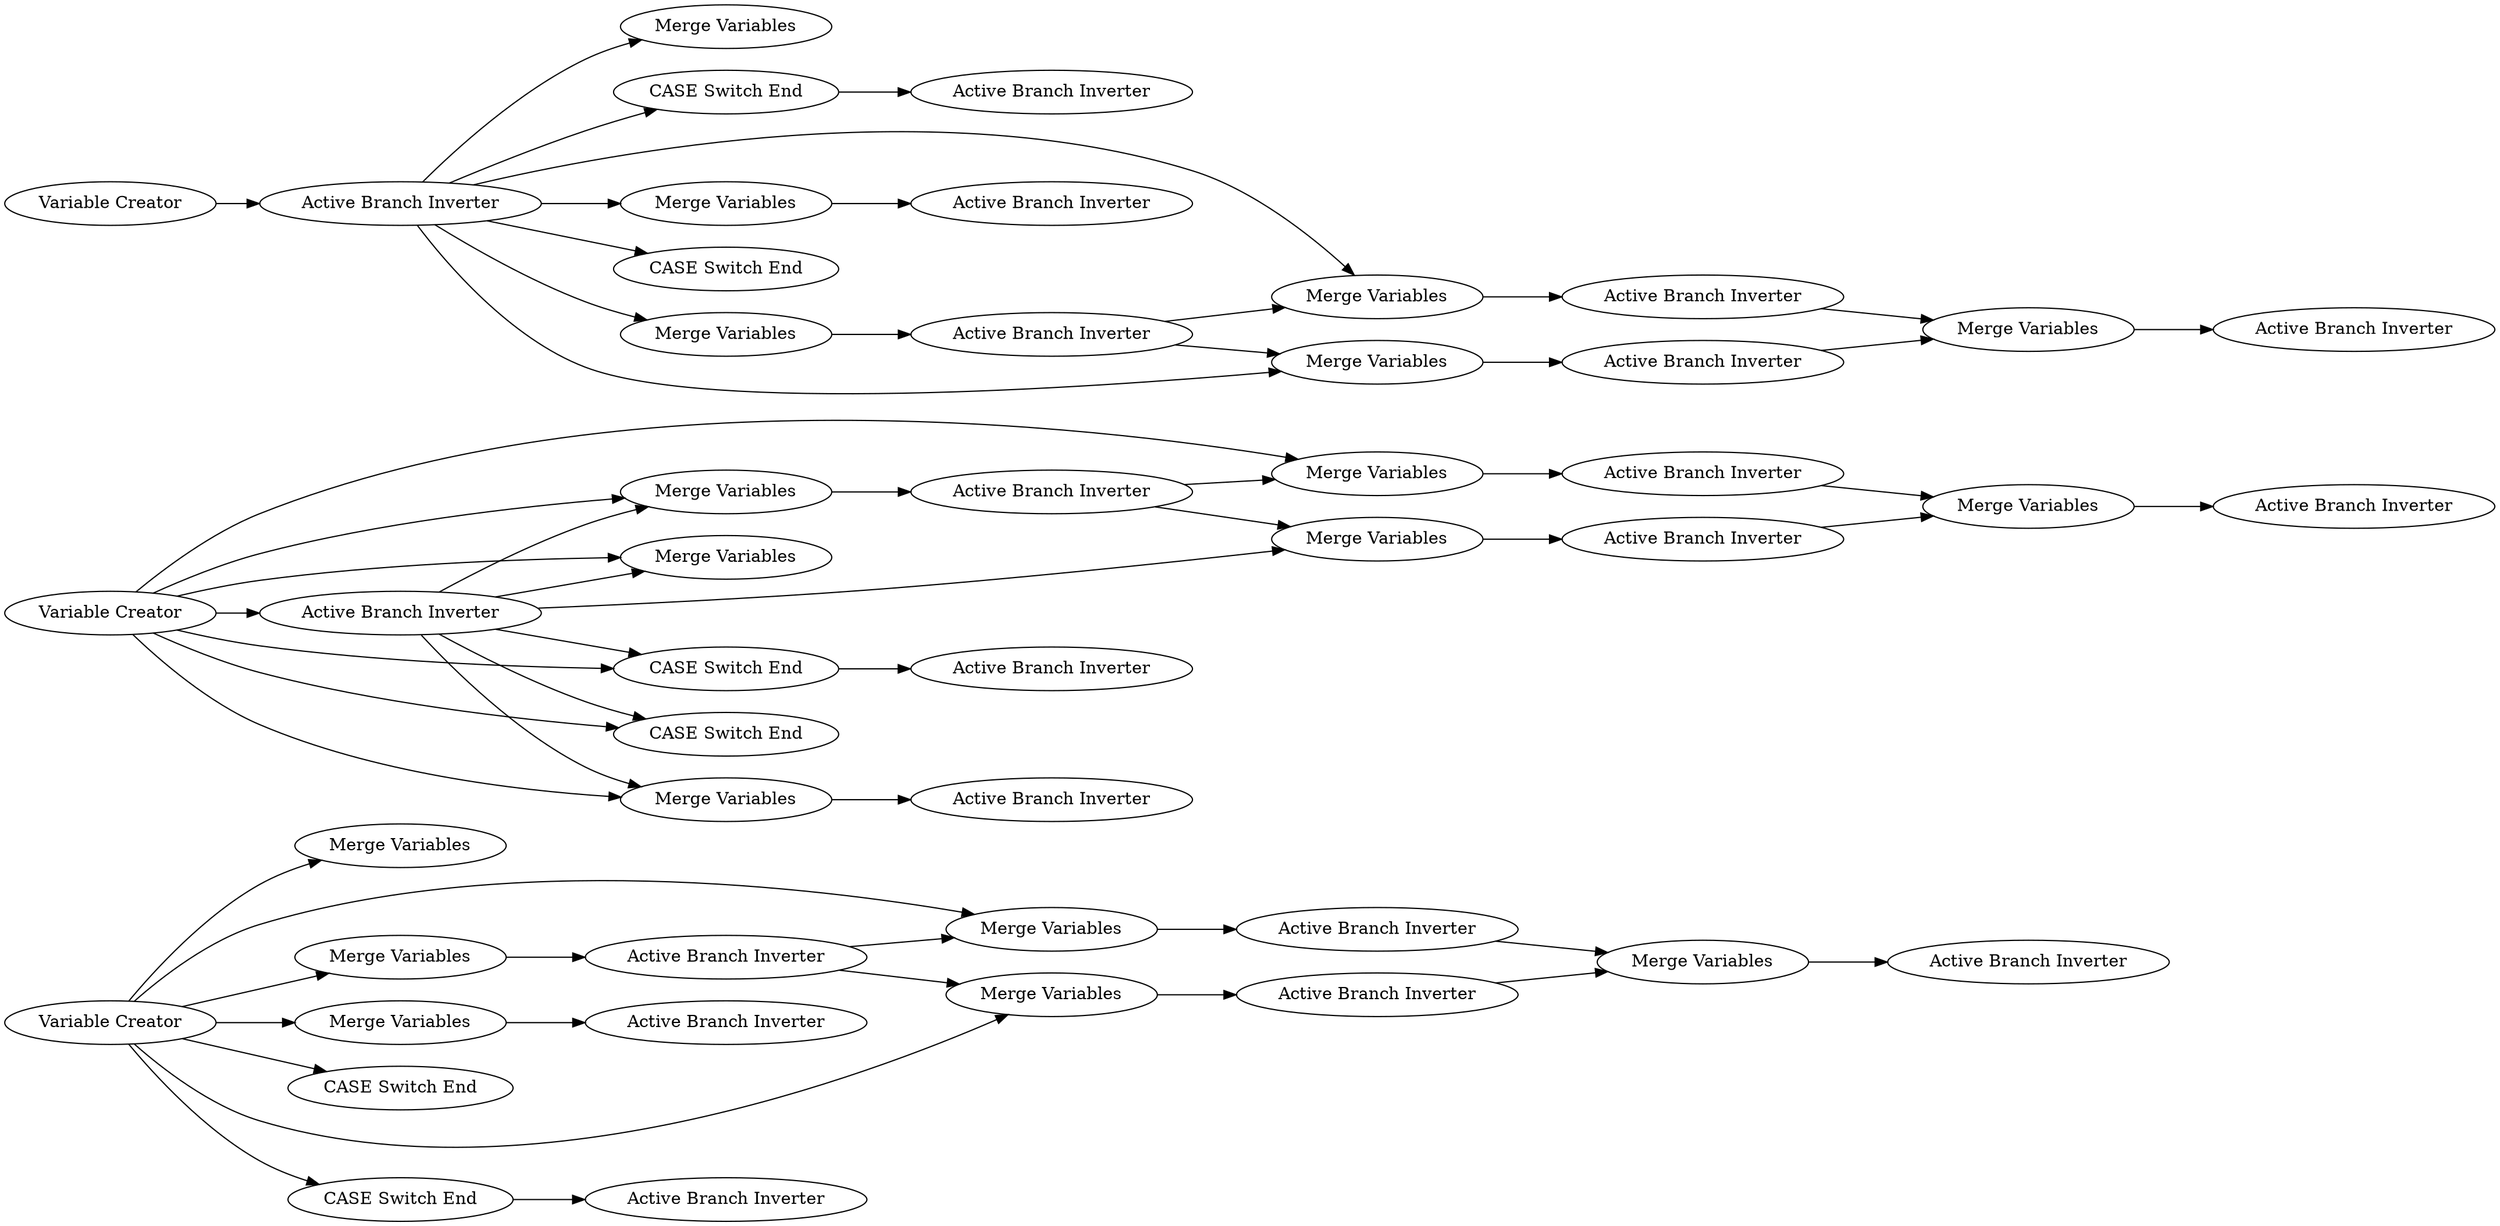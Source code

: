 digraph {
	"3117870769727668861_24" [label="Active Branch Inverter"]
	"2028278503501863780_9" [label="Merge Variables"]
	"-6888728555764351053_10" [label="Active Branch Inverter"]
	"3117870769727668861_6" [label="Merge Variables"]
	"3117870769727668861_21" [label="Merge Variables"]
	"-3539567590781555787_9" [label="Merge Variables"]
	"-214108958005976581_10" [label="Active Branch Inverter"]
	"3117870769727668861_40" [label="Variable Creator"]
	"3117870769727668861_37" [label="Merge Variables"]
	"-6888728555764351053_9" [label="Merge Variables"]
	"3117870769727668861_36" [label="Active Branch Inverter"]
	"3117870769727668861_4" [label="CASE Switch End"]
	"-6340819738356278790_10" [label="Active Branch Inverter"]
	"-9038076631262760841_10" [label="Active Branch Inverter"]
	"3117870769727668861_22" [label="Merge Variables"]
	"3117870769727668861_16" [label="Variable Creator"]
	"3117870769727668861_2" [label="Active Branch Inverter"]
	"-9038076631262760841_9" [label="Merge Variables"]
	"3238922969883232905_10" [label="Active Branch Inverter"]
	"1586742895398981719_10" [label="Active Branch Inverter"]
	"-6299788881379623912_10" [label="Active Branch Inverter"]
	"3238922969883232905_9" [label="Merge Variables"]
	"3117870769727668861_35" [label="CASE Switch End"]
	"3117870769727668861_29" [label="Active Branch Inverter"]
	"3117870769727668861_20" [label="Active Branch Inverter"]
	"-5790125878994147730_9" [label="Merge Variables"]
	"3117870769727668861_18" [label="CASE Switch End"]
	"458833836157311771_10" [label="Active Branch Inverter"]
	"3117870769727668861_1" [label="Variable Creator"]
	"3117870769727668861_39" [label="Active Branch Inverter"]
	"3117870769727668861_38" [label="Merge Variables"]
	"-3539567590781555787_10" [label="Active Branch Inverter"]
	"3117870769727668861_34" [label="CASE Switch End"]
	"-6340819738356278790_9" [label="Merge Variables"]
	"1586742895398981719_9" [label="Merge Variables"]
	"2028278503501863780_10" [label="Active Branch Inverter"]
	"-214108958005976581_9" [label="Merge Variables"]
	"7192872238203200436_10" [label="Active Branch Inverter"]
	"3117870769727668861_19" [label="CASE Switch End"]
	"458833836157311771_9" [label="Merge Variables"]
	"-6299788881379623912_9" [label="Merge Variables"]
	"7192872238203200436_9" [label="Merge Variables"]
	"3117870769727668861_8" [label="Active Branch Inverter"]
	"3117870769727668861_3" [label="CASE Switch End"]
	"3117870769727668861_5" [label="Active Branch Inverter"]
	"3117870769727668861_7" [label="Merge Variables"]
	"-5790125878994147730_10" [label="Active Branch Inverter"]
	"2028278503501863780_9" -> "2028278503501863780_10"
	"458833836157311771_9" -> "458833836157311771_10"
	"3117870769727668861_7" -> "3117870769727668861_8"
	"3117870769727668861_22" -> "3117870769727668861_24"
	"3117870769727668861_2" -> "3117870769727668861_3"
	"3117870769727668861_1" -> "458833836157311771_9"
	"-5790125878994147730_9" -> "-5790125878994147730_10"
	"3117870769727668861_2" -> "-214108958005976581_9"
	"3117870769727668861_16" -> "1586742895398981719_9"
	"458833836157311771_10" -> "3238922969883232905_9"
	"2028278503501863780_10" -> "3238922969883232905_9"
	"3117870769727668861_16" -> "-6888728555764351053_9"
	"-214108958005976581_9" -> "-214108958005976581_10"
	"3117870769727668861_2" -> "2028278503501863780_9"
	"-6299788881379623912_10" -> "-9038076631262760841_9"
	"-6888728555764351053_9" -> "-6888728555764351053_10"
	"7192872238203200436_9" -> "7192872238203200436_10"
	"3117870769727668861_39" -> "3117870769727668861_34"
	"-6340819738356278790_9" -> "-6340819738356278790_10"
	"3117870769727668861_1" -> "-214108958005976581_9"
	"3117870769727668861_19" -> "3117870769727668861_20"
	"-214108958005976581_10" -> "2028278503501863780_9"
	"-3539567590781555787_9" -> "-3539567590781555787_10"
	"-214108958005976581_10" -> "458833836157311771_9"
	"1586742895398981719_9" -> "1586742895398981719_10"
	"3117870769727668861_39" -> "3117870769727668861_35"
	"3117870769727668861_39" -> "-6340819738356278790_9"
	"3117870769727668861_40" -> "3117870769727668861_39"
	"3117870769727668861_1" -> "3117870769727668861_2"
	"-6340819738356278790_10" -> "-5790125878994147730_9"
	"-6340819738356278790_10" -> "-6299788881379623912_9"
	"3117870769727668861_39" -> "3117870769727668861_38"
	"3117870769727668861_1" -> "3117870769727668861_4"
	"3117870769727668861_1" -> "3117870769727668861_7"
	"3117870769727668861_35" -> "3117870769727668861_36"
	"3117870769727668861_39" -> "3117870769727668861_37"
	"3117870769727668861_1" -> "3117870769727668861_6"
	"-6888728555764351053_10" -> "7192872238203200436_9"
	"3117870769727668861_38" -> "3117870769727668861_29"
	"3117870769727668861_39" -> "-5790125878994147730_9"
	"-6299788881379623912_9" -> "-6299788881379623912_10"
	"3117870769727668861_39" -> "-6299788881379623912_9"
	"1586742895398981719_10" -> "7192872238203200436_9"
	"3117870769727668861_16" -> "3117870769727668861_18"
	"3117870769727668861_2" -> "3117870769727668861_4"
	"3117870769727668861_16" -> "3117870769727668861_19"
	"3117870769727668861_2" -> "3117870769727668861_7"
	"3117870769727668861_4" -> "3117870769727668861_5"
	"3117870769727668861_2" -> "3117870769727668861_6"
	"-3539567590781555787_10" -> "1586742895398981719_9"
	"-3539567590781555787_10" -> "-6888728555764351053_9"
	"-9038076631262760841_9" -> "-9038076631262760841_10"
	"3117870769727668861_16" -> "3117870769727668861_21"
	"3117870769727668861_16" -> "3117870769727668861_22"
	"3238922969883232905_9" -> "3238922969883232905_10"
	"-5790125878994147730_10" -> "-9038076631262760841_9"
	"3117870769727668861_16" -> "-3539567590781555787_9"
	"3117870769727668861_1" -> "3117870769727668861_3"
	rankdir=LR
}

